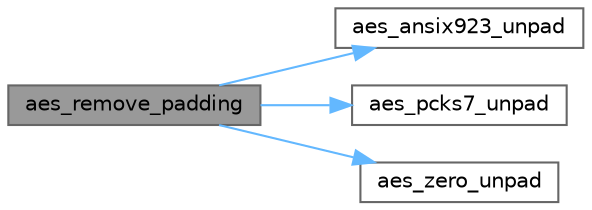 digraph "aes_remove_padding"
{
 // LATEX_PDF_SIZE
  bgcolor="transparent";
  edge [fontname=Helvetica,fontsize=10,labelfontname=Helvetica,labelfontsize=10];
  node [fontname=Helvetica,fontsize=10,shape=box,height=0.2,width=0.4];
  rankdir="LR";
  Node1 [id="Node000001",label="aes_remove_padding",height=0.2,width=0.4,color="gray40", fillcolor="grey60", style="filled", fontcolor="black",tooltip="Removes padding from a previously padded buffer."];
  Node1 -> Node2 [id="edge1_Node000001_Node000002",color="steelblue1",style="solid",tooltip=" "];
  Node2 [id="Node000002",label="aes_ansix923_unpad",height=0.2,width=0.4,color="grey40", fillcolor="white", style="filled",URL="$aes__padding_8c.html#a40003bb1c8e80766ed42df5a46d64f5c",tooltip="Removes ANSI X.923 padding from a padded buffer."];
  Node1 -> Node3 [id="edge2_Node000001_Node000003",color="steelblue1",style="solid",tooltip=" "];
  Node3 [id="Node000003",label="aes_pcks7_unpad",height=0.2,width=0.4,color="grey40", fillcolor="white", style="filled",URL="$aes__padding_8c.html#a7479608290d3b8d314a948fe360ae393",tooltip="Removes PKCS#7 padding from a padded buffer."];
  Node1 -> Node4 [id="edge3_Node000001_Node000004",color="steelblue1",style="solid",tooltip=" "];
  Node4 [id="Node000004",label="aes_zero_unpad",height=0.2,width=0.4,color="grey40", fillcolor="white", style="filled",URL="$aes__padding_8c.html#adf503ab4d21a891ddc9cf16d8464da88",tooltip="Removes zero padding from a padded buffer."];
}

